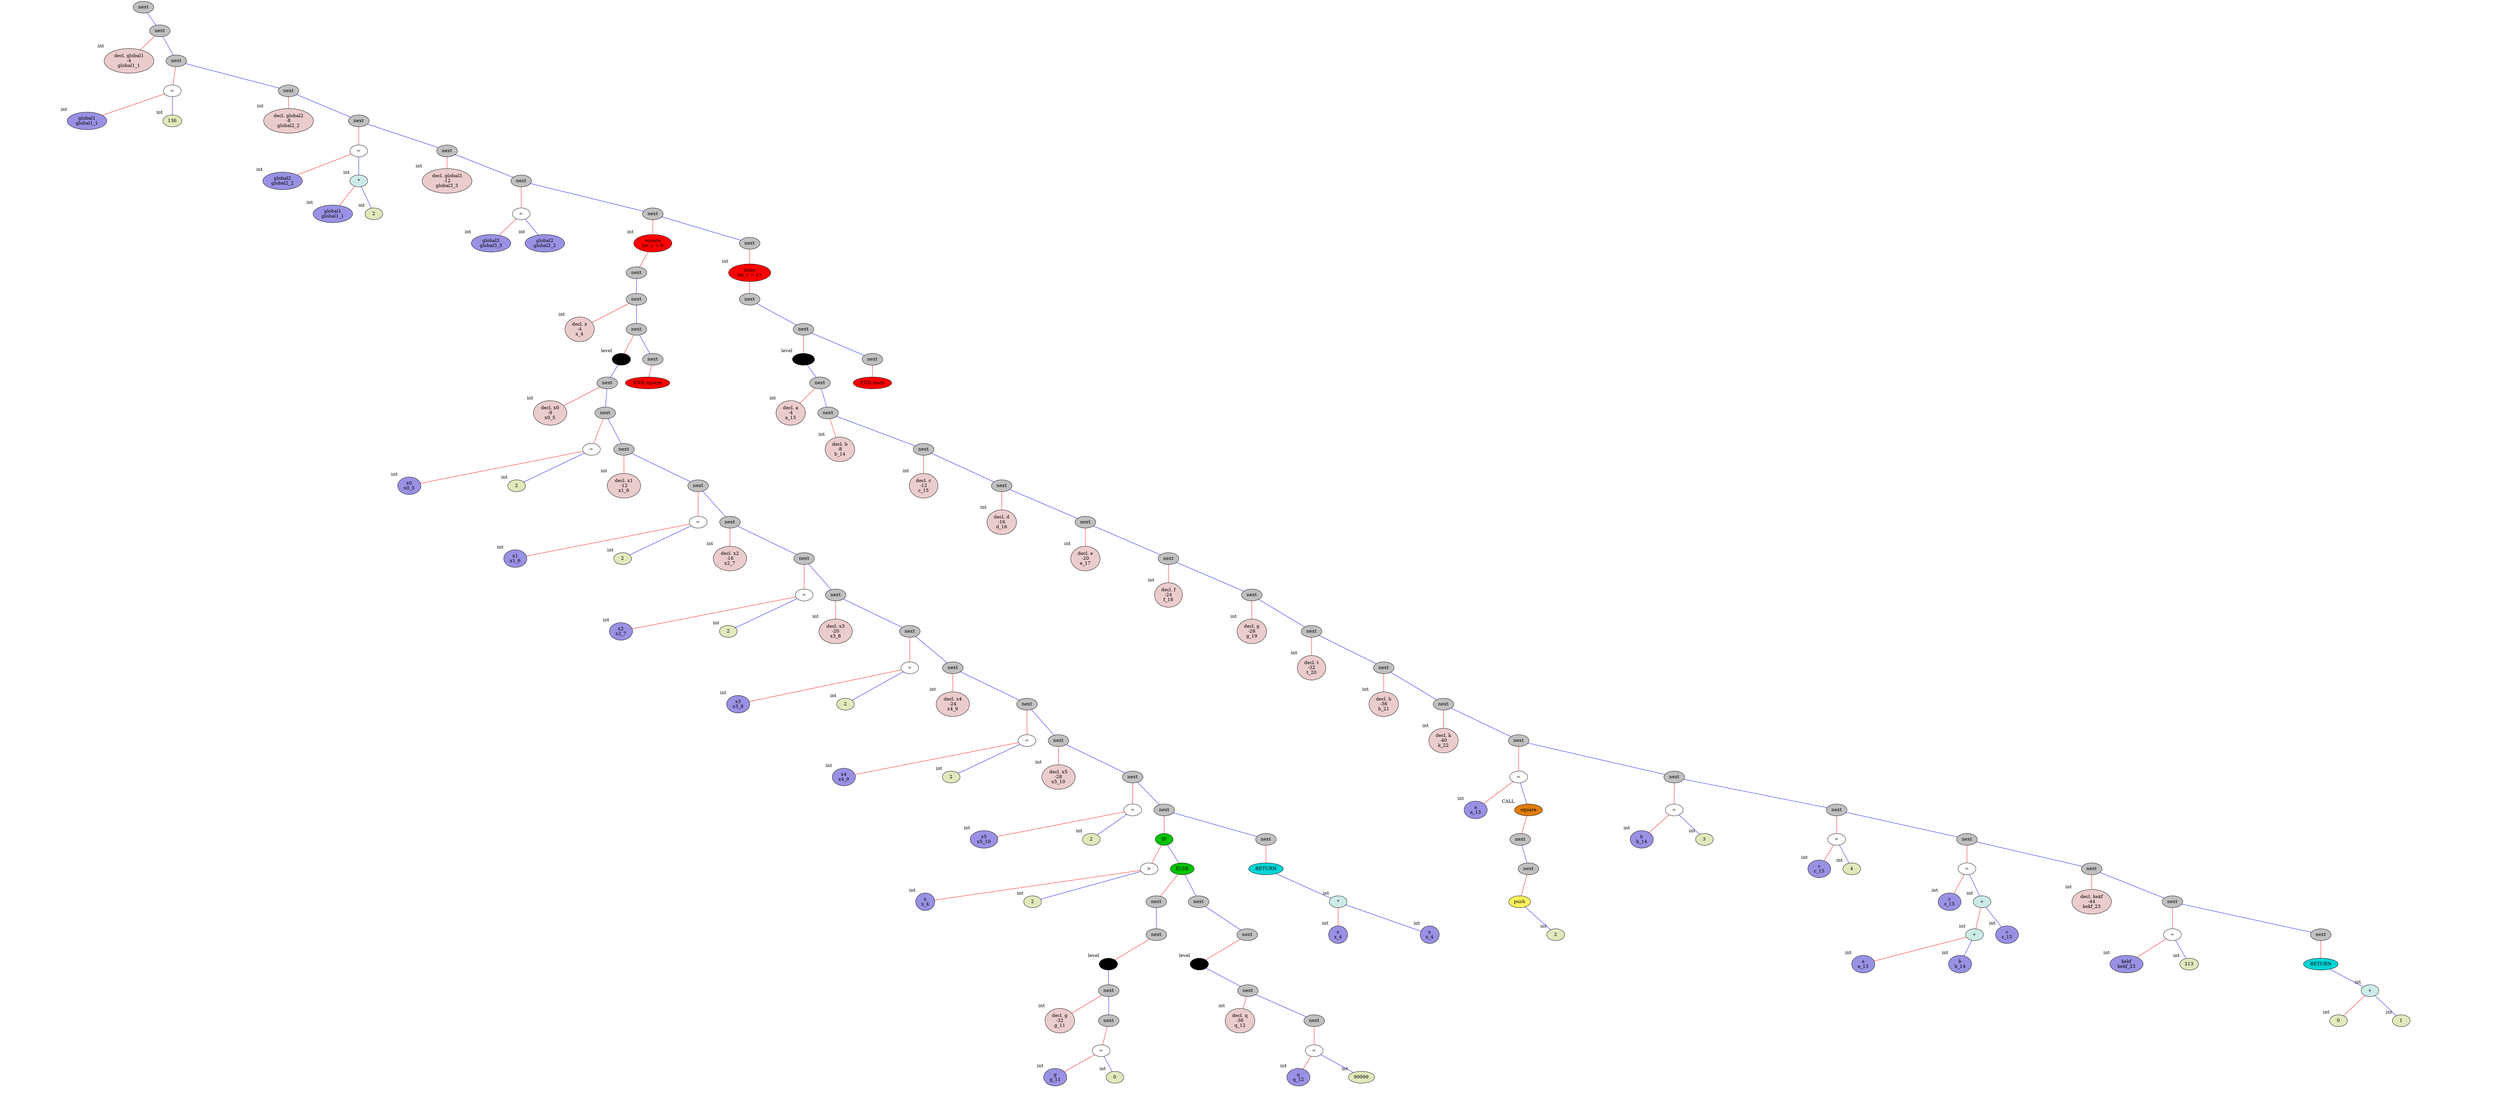 graph binary {
	dpi="90";
 splines="line"  
v0[style=filled, fillcolor=grey]
v0[label="next"]
v0center[style=invis, width=0, label=""];
v0 -- v0center[style=invis]
v0notVisibleL[style=invis]
v0 -- v0notVisibleL[style=invis]
v0 -- v2[color="blue"]
{
	rank=same v0notVisibleL -- v0center -- v2  [style=invis]
} 
v2[style=filled, fillcolor=grey]
v2[label="next"]
v2center[style=invis, width=0, label=""];
v2 -- v2center[style=invis]
v2 -- v1[color="red"]
v2 -- v5[color="blue"]
{
	rank=same v1 -- v2center -- v5  [style=invis]
} 
v1[style=filled, fillcolor="#ebcccc"]
v1[label="decl. global1
-4
global1_1"]
v1[xlabel="int"]
v1center[style=invis, width=0, label=""];
v1 -- v1center[style=invis]
v1notVisibleL[style=invis]
v1 -- v1notVisibleL[style=invis][style=invis]
v1notVisibleR[style=invis]
v1 -- v1notVisibleR[style=invis][style=invis]
{
	rank=same v1notVisibleL -- v1center -- v1notVisibleR  [style=invis]
} 
v5[style=filled, fillcolor=grey]
v5[label="next"]
v5center[style=invis, width=0, label=""];
v5 -- v5center[style=invis]
v5 -- v6[color="red"]
v5 -- v8[color="blue"]
{
	rank=same v6 -- v5center -- v8  [style=invis]
} 
v6[style=filled, fillcolor=white]
v6[label="="]
v6center[style=invis, width=0, label=""];
v6 -- v6center[style=invis]
v6 -- v3[color="red"]
v6 -- v4[color="blue"]
{
	rank=same v3 -- v6center -- v4  [style=invis]
} 
v3[style=filled, fillcolor="#9991e3"]
v3[label="global1
global1_1"]
v3[xlabel="int"]
v3center[style=invis, width=0, label=""];
v3 -- v3center[style=invis]
v3notVisibleL[style=invis]
v3 -- v3notVisibleL[style=invis][style=invis]
v3notVisibleR[style=invis]
v3 -- v3notVisibleR[style=invis][style=invis]
{
	rank=same v3notVisibleL -- v3center -- v3notVisibleR  [style=invis]
} 
v4[style=filled, fillcolor="#e1e8bc"]
v4[label="136"]
v4[xlabel="int"]
v4center[style=invis, width=0, label=""];
v4 -- v4center[style=invis]
v4notVisibleL[style=invis]
v4 -- v4notVisibleL[style=invis][style=invis]
v4notVisibleR[style=invis]
v4 -- v4notVisibleR[style=invis][style=invis]
{
	rank=same v4notVisibleL -- v4center -- v4notVisibleR  [style=invis]
} 
v8[style=filled, fillcolor=grey]
v8[label="next"]
v8center[style=invis, width=0, label=""];
v8 -- v8center[style=invis]
v8 -- v7[color="red"]
v8 -- v13[color="blue"]
{
	rank=same v7 -- v8center -- v13  [style=invis]
} 
v7[style=filled, fillcolor="#ebcccc"]
v7[label="decl. global2
-8
global2_2"]
v7[xlabel="int"]
v7center[style=invis, width=0, label=""];
v7 -- v7center[style=invis]
v7notVisibleL[style=invis]
v7 -- v7notVisibleL[style=invis][style=invis]
v7notVisibleR[style=invis]
v7 -- v7notVisibleR[style=invis][style=invis]
{
	rank=same v7notVisibleL -- v7center -- v7notVisibleR  [style=invis]
} 
v13[style=filled, fillcolor=grey]
v13[label="next"]
v13center[style=invis, width=0, label=""];
v13 -- v13center[style=invis]
v13 -- v14[color="red"]
v13 -- v16[color="blue"]
{
	rank=same v14 -- v13center -- v16  [style=invis]
} 
v14[style=filled, fillcolor=white]
v14[label="="]
v14center[style=invis, width=0, label=""];
v14 -- v14center[style=invis]
v14 -- v9[color="red"]
v14 -- v12[color="blue"]
{
	rank=same v9 -- v14center -- v12  [style=invis]
} 
v9[style=filled, fillcolor="#9991e3"]
v9[label="global2
global2_2"]
v9[xlabel="int"]
v9center[style=invis, width=0, label=""];
v9 -- v9center[style=invis]
v9notVisibleL[style=invis]
v9 -- v9notVisibleL[style=invis][style=invis]
v9notVisibleR[style=invis]
v9 -- v9notVisibleR[style=invis][style=invis]
{
	rank=same v9notVisibleL -- v9center -- v9notVisibleR  [style=invis]
} 
v12[style=filled, fillcolor="#ccebe8"]
v12[label="*"]
v12[xlabel="int"]
v12center[style=invis, width=0, label=""];
v12 -- v12center[style=invis]
v12 -- v10[color="red"]
v12 -- v11[color="blue"]
{
	rank=same v10 -- v12center -- v11  [style=invis]
} 
v10[style=filled, fillcolor="#9991e3"]
v10[label="global1
global1_1"]
v10[xlabel="int"]
v10center[style=invis, width=0, label=""];
v10 -- v10center[style=invis]
v10notVisibleL[style=invis]
v10 -- v10notVisibleL[style=invis][style=invis]
v10notVisibleR[style=invis]
v10 -- v10notVisibleR[style=invis][style=invis]
{
	rank=same v10notVisibleL -- v10center -- v10notVisibleR  [style=invis]
} 
v11[style=filled, fillcolor="#e1e8bc"]
v11[label="2"]
v11[xlabel="int"]
v11center[style=invis, width=0, label=""];
v11 -- v11center[style=invis]
v11notVisibleL[style=invis]
v11 -- v11notVisibleL[style=invis][style=invis]
v11notVisibleR[style=invis]
v11 -- v11notVisibleR[style=invis][style=invis]
{
	rank=same v11notVisibleL -- v11center -- v11notVisibleR  [style=invis]
} 
v16[style=filled, fillcolor=grey]
v16[label="next"]
v16center[style=invis, width=0, label=""];
v16 -- v16center[style=invis]
v16 -- v15[color="red"]
v16 -- v19[color="blue"]
{
	rank=same v15 -- v16center -- v19  [style=invis]
} 
v15[style=filled, fillcolor="#ebcccc"]
v15[label="decl. global3
-12
global3_3"]
v15[xlabel="int"]
v15center[style=invis, width=0, label=""];
v15 -- v15center[style=invis]
v15notVisibleL[style=invis]
v15 -- v15notVisibleL[style=invis][style=invis]
v15notVisibleR[style=invis]
v15 -- v15notVisibleR[style=invis][style=invis]
{
	rank=same v15notVisibleL -- v15center -- v15notVisibleR  [style=invis]
} 
v19[style=filled, fillcolor=grey]
v19[label="next"]
v19center[style=invis, width=0, label=""];
v19 -- v19center[style=invis]
v19 -- v20[color="red"]
v19 -- v21[color="blue"]
{
	rank=same v20 -- v19center -- v21  [style=invis]
} 
v20[style=filled, fillcolor=white]
v20[label="="]
v20center[style=invis, width=0, label=""];
v20 -- v20center[style=invis]
v20 -- v17[color="red"]
v20 -- v18[color="blue"]
{
	rank=same v17 -- v20center -- v18  [style=invis]
} 
v17[style=filled, fillcolor="#9991e3"]
v17[label="global3
global3_3"]
v17[xlabel="int"]
v17center[style=invis, width=0, label=""];
v17 -- v17center[style=invis]
v17notVisibleL[style=invis]
v17 -- v17notVisibleL[style=invis][style=invis]
v17notVisibleR[style=invis]
v17 -- v17notVisibleR[style=invis][style=invis]
{
	rank=same v17notVisibleL -- v17center -- v17notVisibleR  [style=invis]
} 
v18[style=filled, fillcolor="#9991e3"]
v18[label="global2
global2_2"]
v18[xlabel="int"]
v18center[style=invis, width=0, label=""];
v18 -- v18center[style=invis]
v18notVisibleL[style=invis]
v18 -- v18notVisibleL[style=invis][style=invis]
v18notVisibleR[style=invis]
v18 -- v18notVisibleR[style=invis][style=invis]
{
	rank=same v18notVisibleL -- v18center -- v18notVisibleR  [style=invis]
} 
v21[style=filled, fillcolor=grey]
v21[label="next"]
v21center[style=invis, width=0, label=""];
v21 -- v21center[style=invis]
v21 -- v22[color="red"]
v21 -- v96[color="blue"]
{
	rank=same v22 -- v21center -- v96  [style=invis]
} 
v22[style=filled, fillcolor=red]
v22[label="square
loc_v = 9"]
v22[xlabel="int"]
v22center[style=invis, width=0, label=""];
v22 -- v22center[style=invis]
v22 -- v23[color="red"]
v22notVisibleR[style=invis]
v22 -- v22notVisibleR[style=invis]
{
	rank=same v23 -- v22center -- v22notVisibleR  [style=invis]
} 
v23[style=filled, fillcolor=grey]
v23[label="next"]
v23center[style=invis, width=0, label=""];
v23 -- v23center[style=invis]
v23notVisibleL[style=invis]
v23 -- v23notVisibleL[style=invis]
v23 -- v25[color="blue"]
{
	rank=same v23notVisibleL -- v23center -- v25  [style=invis]
} 
v25[style=filled, fillcolor=grey]
v25[label="next"]
v25center[style=invis, width=0, label=""];
v25 -- v25center[style=invis]
v25 -- v24[color="red"]
v25 -- v27[color="blue"]
{
	rank=same v24 -- v25center -- v27  [style=invis]
} 
v24[style=filled, fillcolor="#ebcccc"]
v24[label="decl. x
-4
x_4"]
v24[xlabel="int"]
v24center[style=invis, width=0, label=""];
v24 -- v24center[style=invis]
v24notVisibleL[style=invis]
v24 -- v24notVisibleL[style=invis][style=invis]
v24notVisibleR[style=invis]
v24 -- v24notVisibleR[style=invis][style=invis]
{
	rank=same v24notVisibleL -- v24center -- v24notVisibleR  [style=invis]
} 
v27[style=filled, fillcolor=grey]
v27[label="next"]
v27center[style=invis, width=0, label=""];
v27 -- v27center[style=invis]
v27 -- v28[color="red"]
v27 -- v94[color="blue"]
{
	rank=same v28 -- v27center -- v94  [style=invis]
} 
v28[style=filled, fillcolor="#000000"]
v28[xlabel="level"]
v28center[style=invis, width=0, label=""];
v28 -- v28center[style=invis]
v28notVisibleL[style=invis]
v28 -- v28notVisibleL[style=invis]
v28 -- v30[color="blue"]
{
	rank=same v28notVisibleL -- v28center -- v30  [style=invis]
} 
v30[style=filled, fillcolor=grey]
v30[label="next"]
v30center[style=invis, width=0, label=""];
v30 -- v30center[style=invis]
v30 -- v29[color="red"]
v30 -- v33[color="blue"]
{
	rank=same v29 -- v30center -- v33  [style=invis]
} 
v29[style=filled, fillcolor="#ebcccc"]
v29[label="decl. x0
-8
x0_5"]
v29[xlabel="int"]
v29center[style=invis, width=0, label=""];
v29 -- v29center[style=invis]
v29notVisibleL[style=invis]
v29 -- v29notVisibleL[style=invis][style=invis]
v29notVisibleR[style=invis]
v29 -- v29notVisibleR[style=invis][style=invis]
{
	rank=same v29notVisibleL -- v29center -- v29notVisibleR  [style=invis]
} 
v33[style=filled, fillcolor=grey]
v33[label="next"]
v33center[style=invis, width=0, label=""];
v33 -- v33center[style=invis]
v33 -- v34[color="red"]
v33 -- v36[color="blue"]
{
	rank=same v34 -- v33center -- v36  [style=invis]
} 
v34[style=filled, fillcolor=white]
v34[label="="]
v34center[style=invis, width=0, label=""];
v34 -- v34center[style=invis]
v34 -- v31[color="red"]
v34 -- v32[color="blue"]
{
	rank=same v31 -- v34center -- v32  [style=invis]
} 
v31[style=filled, fillcolor="#9991e3"]
v31[label="x0
x0_5"]
v31[xlabel="int"]
v31center[style=invis, width=0, label=""];
v31 -- v31center[style=invis]
v31notVisibleL[style=invis]
v31 -- v31notVisibleL[style=invis][style=invis]
v31notVisibleR[style=invis]
v31 -- v31notVisibleR[style=invis][style=invis]
{
	rank=same v31notVisibleL -- v31center -- v31notVisibleR  [style=invis]
} 
v32[style=filled, fillcolor="#e1e8bc"]
v32[label="2"]
v32[xlabel="int"]
v32center[style=invis, width=0, label=""];
v32 -- v32center[style=invis]
v32notVisibleL[style=invis]
v32 -- v32notVisibleL[style=invis][style=invis]
v32notVisibleR[style=invis]
v32 -- v32notVisibleR[style=invis][style=invis]
{
	rank=same v32notVisibleL -- v32center -- v32notVisibleR  [style=invis]
} 
v36[style=filled, fillcolor=grey]
v36[label="next"]
v36center[style=invis, width=0, label=""];
v36 -- v36center[style=invis]
v36 -- v35[color="red"]
v36 -- v39[color="blue"]
{
	rank=same v35 -- v36center -- v39  [style=invis]
} 
v35[style=filled, fillcolor="#ebcccc"]
v35[label="decl. x1
-12
x1_6"]
v35[xlabel="int"]
v35center[style=invis, width=0, label=""];
v35 -- v35center[style=invis]
v35notVisibleL[style=invis]
v35 -- v35notVisibleL[style=invis][style=invis]
v35notVisibleR[style=invis]
v35 -- v35notVisibleR[style=invis][style=invis]
{
	rank=same v35notVisibleL -- v35center -- v35notVisibleR  [style=invis]
} 
v39[style=filled, fillcolor=grey]
v39[label="next"]
v39center[style=invis, width=0, label=""];
v39 -- v39center[style=invis]
v39 -- v40[color="red"]
v39 -- v42[color="blue"]
{
	rank=same v40 -- v39center -- v42  [style=invis]
} 
v40[style=filled, fillcolor=white]
v40[label="="]
v40center[style=invis, width=0, label=""];
v40 -- v40center[style=invis]
v40 -- v37[color="red"]
v40 -- v38[color="blue"]
{
	rank=same v37 -- v40center -- v38  [style=invis]
} 
v37[style=filled, fillcolor="#9991e3"]
v37[label="x1
x1_6"]
v37[xlabel="int"]
v37center[style=invis, width=0, label=""];
v37 -- v37center[style=invis]
v37notVisibleL[style=invis]
v37 -- v37notVisibleL[style=invis][style=invis]
v37notVisibleR[style=invis]
v37 -- v37notVisibleR[style=invis][style=invis]
{
	rank=same v37notVisibleL -- v37center -- v37notVisibleR  [style=invis]
} 
v38[style=filled, fillcolor="#e1e8bc"]
v38[label="2"]
v38[xlabel="int"]
v38center[style=invis, width=0, label=""];
v38 -- v38center[style=invis]
v38notVisibleL[style=invis]
v38 -- v38notVisibleL[style=invis][style=invis]
v38notVisibleR[style=invis]
v38 -- v38notVisibleR[style=invis][style=invis]
{
	rank=same v38notVisibleL -- v38center -- v38notVisibleR  [style=invis]
} 
v42[style=filled, fillcolor=grey]
v42[label="next"]
v42center[style=invis, width=0, label=""];
v42 -- v42center[style=invis]
v42 -- v41[color="red"]
v42 -- v45[color="blue"]
{
	rank=same v41 -- v42center -- v45  [style=invis]
} 
v41[style=filled, fillcolor="#ebcccc"]
v41[label="decl. x2
-16
x2_7"]
v41[xlabel="int"]
v41center[style=invis, width=0, label=""];
v41 -- v41center[style=invis]
v41notVisibleL[style=invis]
v41 -- v41notVisibleL[style=invis][style=invis]
v41notVisibleR[style=invis]
v41 -- v41notVisibleR[style=invis][style=invis]
{
	rank=same v41notVisibleL -- v41center -- v41notVisibleR  [style=invis]
} 
v45[style=filled, fillcolor=grey]
v45[label="next"]
v45center[style=invis, width=0, label=""];
v45 -- v45center[style=invis]
v45 -- v46[color="red"]
v45 -- v48[color="blue"]
{
	rank=same v46 -- v45center -- v48  [style=invis]
} 
v46[style=filled, fillcolor=white]
v46[label="="]
v46center[style=invis, width=0, label=""];
v46 -- v46center[style=invis]
v46 -- v43[color="red"]
v46 -- v44[color="blue"]
{
	rank=same v43 -- v46center -- v44  [style=invis]
} 
v43[style=filled, fillcolor="#9991e3"]
v43[label="x2
x2_7"]
v43[xlabel="int"]
v43center[style=invis, width=0, label=""];
v43 -- v43center[style=invis]
v43notVisibleL[style=invis]
v43 -- v43notVisibleL[style=invis][style=invis]
v43notVisibleR[style=invis]
v43 -- v43notVisibleR[style=invis][style=invis]
{
	rank=same v43notVisibleL -- v43center -- v43notVisibleR  [style=invis]
} 
v44[style=filled, fillcolor="#e1e8bc"]
v44[label="2"]
v44[xlabel="int"]
v44center[style=invis, width=0, label=""];
v44 -- v44center[style=invis]
v44notVisibleL[style=invis]
v44 -- v44notVisibleL[style=invis][style=invis]
v44notVisibleR[style=invis]
v44 -- v44notVisibleR[style=invis][style=invis]
{
	rank=same v44notVisibleL -- v44center -- v44notVisibleR  [style=invis]
} 
v48[style=filled, fillcolor=grey]
v48[label="next"]
v48center[style=invis, width=0, label=""];
v48 -- v48center[style=invis]
v48 -- v47[color="red"]
v48 -- v51[color="blue"]
{
	rank=same v47 -- v48center -- v51  [style=invis]
} 
v47[style=filled, fillcolor="#ebcccc"]
v47[label="decl. x3
-20
x3_8"]
v47[xlabel="int"]
v47center[style=invis, width=0, label=""];
v47 -- v47center[style=invis]
v47notVisibleL[style=invis]
v47 -- v47notVisibleL[style=invis][style=invis]
v47notVisibleR[style=invis]
v47 -- v47notVisibleR[style=invis][style=invis]
{
	rank=same v47notVisibleL -- v47center -- v47notVisibleR  [style=invis]
} 
v51[style=filled, fillcolor=grey]
v51[label="next"]
v51center[style=invis, width=0, label=""];
v51 -- v51center[style=invis]
v51 -- v52[color="red"]
v51 -- v54[color="blue"]
{
	rank=same v52 -- v51center -- v54  [style=invis]
} 
v52[style=filled, fillcolor=white]
v52[label="="]
v52center[style=invis, width=0, label=""];
v52 -- v52center[style=invis]
v52 -- v49[color="red"]
v52 -- v50[color="blue"]
{
	rank=same v49 -- v52center -- v50  [style=invis]
} 
v49[style=filled, fillcolor="#9991e3"]
v49[label="x3
x3_8"]
v49[xlabel="int"]
v49center[style=invis, width=0, label=""];
v49 -- v49center[style=invis]
v49notVisibleL[style=invis]
v49 -- v49notVisibleL[style=invis][style=invis]
v49notVisibleR[style=invis]
v49 -- v49notVisibleR[style=invis][style=invis]
{
	rank=same v49notVisibleL -- v49center -- v49notVisibleR  [style=invis]
} 
v50[style=filled, fillcolor="#e1e8bc"]
v50[label="2"]
v50[xlabel="int"]
v50center[style=invis, width=0, label=""];
v50 -- v50center[style=invis]
v50notVisibleL[style=invis]
v50 -- v50notVisibleL[style=invis][style=invis]
v50notVisibleR[style=invis]
v50 -- v50notVisibleR[style=invis][style=invis]
{
	rank=same v50notVisibleL -- v50center -- v50notVisibleR  [style=invis]
} 
v54[style=filled, fillcolor=grey]
v54[label="next"]
v54center[style=invis, width=0, label=""];
v54 -- v54center[style=invis]
v54 -- v53[color="red"]
v54 -- v57[color="blue"]
{
	rank=same v53 -- v54center -- v57  [style=invis]
} 
v53[style=filled, fillcolor="#ebcccc"]
v53[label="decl. x4
-24
x4_9"]
v53[xlabel="int"]
v53center[style=invis, width=0, label=""];
v53 -- v53center[style=invis]
v53notVisibleL[style=invis]
v53 -- v53notVisibleL[style=invis][style=invis]
v53notVisibleR[style=invis]
v53 -- v53notVisibleR[style=invis][style=invis]
{
	rank=same v53notVisibleL -- v53center -- v53notVisibleR  [style=invis]
} 
v57[style=filled, fillcolor=grey]
v57[label="next"]
v57center[style=invis, width=0, label=""];
v57 -- v57center[style=invis]
v57 -- v58[color="red"]
v57 -- v60[color="blue"]
{
	rank=same v58 -- v57center -- v60  [style=invis]
} 
v58[style=filled, fillcolor=white]
v58[label="="]
v58center[style=invis, width=0, label=""];
v58 -- v58center[style=invis]
v58 -- v55[color="red"]
v58 -- v56[color="blue"]
{
	rank=same v55 -- v58center -- v56  [style=invis]
} 
v55[style=filled, fillcolor="#9991e3"]
v55[label="x4
x4_9"]
v55[xlabel="int"]
v55center[style=invis, width=0, label=""];
v55 -- v55center[style=invis]
v55notVisibleL[style=invis]
v55 -- v55notVisibleL[style=invis][style=invis]
v55notVisibleR[style=invis]
v55 -- v55notVisibleR[style=invis][style=invis]
{
	rank=same v55notVisibleL -- v55center -- v55notVisibleR  [style=invis]
} 
v56[style=filled, fillcolor="#e1e8bc"]
v56[label="2"]
v56[xlabel="int"]
v56center[style=invis, width=0, label=""];
v56 -- v56center[style=invis]
v56notVisibleL[style=invis]
v56 -- v56notVisibleL[style=invis][style=invis]
v56notVisibleR[style=invis]
v56 -- v56notVisibleR[style=invis][style=invis]
{
	rank=same v56notVisibleL -- v56center -- v56notVisibleR  [style=invis]
} 
v60[style=filled, fillcolor=grey]
v60[label="next"]
v60center[style=invis, width=0, label=""];
v60 -- v60center[style=invis]
v60 -- v59[color="red"]
v60 -- v63[color="blue"]
{
	rank=same v59 -- v60center -- v63  [style=invis]
} 
v59[style=filled, fillcolor="#ebcccc"]
v59[label="decl. x5
-28
x5_10"]
v59[xlabel="int"]
v59center[style=invis, width=0, label=""];
v59 -- v59center[style=invis]
v59notVisibleL[style=invis]
v59 -- v59notVisibleL[style=invis][style=invis]
v59notVisibleR[style=invis]
v59 -- v59notVisibleR[style=invis][style=invis]
{
	rank=same v59notVisibleL -- v59center -- v59notVisibleR  [style=invis]
} 
v63[style=filled, fillcolor=grey]
v63[label="next"]
v63center[style=invis, width=0, label=""];
v63 -- v63center[style=invis]
v63 -- v64[color="red"]
v63 -- v68[color="blue"]
{
	rank=same v64 -- v63center -- v68  [style=invis]
} 
v64[style=filled, fillcolor=white]
v64[label="="]
v64center[style=invis, width=0, label=""];
v64 -- v64center[style=invis]
v64 -- v61[color="red"]
v64 -- v62[color="blue"]
{
	rank=same v61 -- v64center -- v62  [style=invis]
} 
v61[style=filled, fillcolor="#9991e3"]
v61[label="x5
x5_10"]
v61[xlabel="int"]
v61center[style=invis, width=0, label=""];
v61 -- v61center[style=invis]
v61notVisibleL[style=invis]
v61 -- v61notVisibleL[style=invis][style=invis]
v61notVisibleR[style=invis]
v61 -- v61notVisibleR[style=invis][style=invis]
{
	rank=same v61notVisibleL -- v61center -- v61notVisibleR  [style=invis]
} 
v62[style=filled, fillcolor="#e1e8bc"]
v62[label="2"]
v62[xlabel="int"]
v62center[style=invis, width=0, label=""];
v62 -- v62center[style=invis]
v62notVisibleL[style=invis]
v62 -- v62notVisibleL[style=invis][style=invis]
v62notVisibleR[style=invis]
v62 -- v62notVisibleR[style=invis][style=invis]
{
	rank=same v62notVisibleL -- v62center -- v62notVisibleR  [style=invis]
} 
v68[style=filled, fillcolor=grey]
v68[label="next"]
v68center[style=invis, width=0, label=""];
v68 -- v68center[style=invis]
v68 -- v69[color="red"]
v68 -- v92[color="blue"]
{
	rank=same v69 -- v68center -- v92  [style=invis]
} 
v69[style=filled, fillcolor="#00c200"]
v69[label="IF"]
v69center[style=invis, width=0, label=""];
v69 -- v69center[style=invis]
v69 -- v67[color="red"]
v69 -- v70[color="blue"]
{
	rank=same v67 -- v69center -- v70  [style=invis]
} 
v67[style=filled, fillcolor=white]
v67[label=">"]
v67center[style=invis, width=0, label=""];
v67 -- v67center[style=invis]
v67 -- v65[color="red"]
v67 -- v66[color="blue"]
{
	rank=same v65 -- v67center -- v66  [style=invis]
} 
v65[style=filled, fillcolor="#9991e3"]
v65[label="x
x_4"]
v65[xlabel="int"]
v65center[style=invis, width=0, label=""];
v65 -- v65center[style=invis]
v65notVisibleL[style=invis]
v65 -- v65notVisibleL[style=invis][style=invis]
v65notVisibleR[style=invis]
v65 -- v65notVisibleR[style=invis][style=invis]
{
	rank=same v65notVisibleL -- v65center -- v65notVisibleR  [style=invis]
} 
v66[style=filled, fillcolor="#e1e8bc"]
v66[label="2"]
v66[xlabel="int"]
v66center[style=invis, width=0, label=""];
v66 -- v66center[style=invis]
v66notVisibleL[style=invis]
v66 -- v66notVisibleL[style=invis][style=invis]
v66notVisibleR[style=invis]
v66 -- v66notVisibleR[style=invis][style=invis]
{
	rank=same v66notVisibleL -- v66center -- v66notVisibleR  [style=invis]
} 
v70[style=filled, fillcolor="#00c200"]
v70[label="ELSE"]
v70center[style=invis, width=0, label=""];
v70 -- v70center[style=invis]
v70 -- v71[color="red"]
v70 -- v80[color="blue"]
{
	rank=same v71 -- v70center -- v80  [style=invis]
} 
v71[style=filled, fillcolor=grey]
v71[label="next"]
v71center[style=invis, width=0, label=""];
v71 -- v71center[style=invis]
v71notVisibleL[style=invis]
v71 -- v71notVisibleL[style=invis]
v71 -- v72[color="blue"]
{
	rank=same v71notVisibleL -- v71center -- v72  [style=invis]
} 
v72[style=filled, fillcolor=grey]
v72[label="next"]
v72center[style=invis, width=0, label=""];
v72 -- v72center[style=invis]
v72 -- v73[color="red"]
v72notVisibleR[style=invis]
v72 -- v72notVisibleR[style=invis]
{
	rank=same v73 -- v72center -- v72notVisibleR  [style=invis]
} 
v73[style=filled, fillcolor="#000000"]
v73[xlabel="level"]
v73center[style=invis, width=0, label=""];
v73 -- v73center[style=invis]
v73notVisibleL[style=invis]
v73 -- v73notVisibleL[style=invis]
v73 -- v75[color="blue"]
{
	rank=same v73notVisibleL -- v73center -- v75  [style=invis]
} 
v75[style=filled, fillcolor=grey]
v75[label="next"]
v75center[style=invis, width=0, label=""];
v75 -- v75center[style=invis]
v75 -- v74[color="red"]
v75 -- v78[color="blue"]
{
	rank=same v74 -- v75center -- v78  [style=invis]
} 
v74[style=filled, fillcolor="#ebcccc"]
v74[label="decl. g
-32
g_11"]
v74[xlabel="int"]
v74center[style=invis, width=0, label=""];
v74 -- v74center[style=invis]
v74notVisibleL[style=invis]
v74 -- v74notVisibleL[style=invis][style=invis]
v74notVisibleR[style=invis]
v74 -- v74notVisibleR[style=invis][style=invis]
{
	rank=same v74notVisibleL -- v74center -- v74notVisibleR  [style=invis]
} 
v78[style=filled, fillcolor=grey]
v78[label="next"]
v78center[style=invis, width=0, label=""];
v78 -- v78center[style=invis]
v78 -- v79[color="red"]
v78notVisibleR[style=invis]
v78 -- v78notVisibleR[style=invis]
{
	rank=same v79 -- v78center -- v78notVisibleR  [style=invis]
} 
v79[style=filled, fillcolor=white]
v79[label="="]
v79center[style=invis, width=0, label=""];
v79 -- v79center[style=invis]
v79 -- v76[color="red"]
v79 -- v77[color="blue"]
{
	rank=same v76 -- v79center -- v77  [style=invis]
} 
v76[style=filled, fillcolor="#9991e3"]
v76[label="g
g_11"]
v76[xlabel="int"]
v76center[style=invis, width=0, label=""];
v76 -- v76center[style=invis]
v76notVisibleL[style=invis]
v76 -- v76notVisibleL[style=invis][style=invis]
v76notVisibleR[style=invis]
v76 -- v76notVisibleR[style=invis][style=invis]
{
	rank=same v76notVisibleL -- v76center -- v76notVisibleR  [style=invis]
} 
v77[style=filled, fillcolor="#e1e8bc"]
v77[label="0"]
v77[xlabel="int"]
v77center[style=invis, width=0, label=""];
v77 -- v77center[style=invis]
v77notVisibleL[style=invis]
v77 -- v77notVisibleL[style=invis][style=invis]
v77notVisibleR[style=invis]
v77 -- v77notVisibleR[style=invis][style=invis]
{
	rank=same v77notVisibleL -- v77center -- v77notVisibleR  [style=invis]
} 
v80[style=filled, fillcolor=grey]
v80[label="next"]
v80center[style=invis, width=0, label=""];
v80 -- v80center[style=invis]
v80notVisibleL[style=invis]
v80 -- v80notVisibleL[style=invis]
v80 -- v81[color="blue"]
{
	rank=same v80notVisibleL -- v80center -- v81  [style=invis]
} 
v81[style=filled, fillcolor=grey]
v81[label="next"]
v81center[style=invis, width=0, label=""];
v81 -- v81center[style=invis]
v81 -- v82[color="red"]
v81notVisibleR[style=invis]
v81 -- v81notVisibleR[style=invis]
{
	rank=same v82 -- v81center -- v81notVisibleR  [style=invis]
} 
v82[style=filled, fillcolor="#000000"]
v82[xlabel="level"]
v82center[style=invis, width=0, label=""];
v82 -- v82center[style=invis]
v82notVisibleL[style=invis]
v82 -- v82notVisibleL[style=invis]
v82 -- v84[color="blue"]
{
	rank=same v82notVisibleL -- v82center -- v84  [style=invis]
} 
v84[style=filled, fillcolor=grey]
v84[label="next"]
v84center[style=invis, width=0, label=""];
v84 -- v84center[style=invis]
v84 -- v83[color="red"]
v84 -- v87[color="blue"]
{
	rank=same v83 -- v84center -- v87  [style=invis]
} 
v83[style=filled, fillcolor="#ebcccc"]
v83[label="decl. q
-36
q_12"]
v83[xlabel="int"]
v83center[style=invis, width=0, label=""];
v83 -- v83center[style=invis]
v83notVisibleL[style=invis]
v83 -- v83notVisibleL[style=invis][style=invis]
v83notVisibleR[style=invis]
v83 -- v83notVisibleR[style=invis][style=invis]
{
	rank=same v83notVisibleL -- v83center -- v83notVisibleR  [style=invis]
} 
v87[style=filled, fillcolor=grey]
v87[label="next"]
v87center[style=invis, width=0, label=""];
v87 -- v87center[style=invis]
v87 -- v88[color="red"]
v87notVisibleR[style=invis]
v87 -- v87notVisibleR[style=invis]
{
	rank=same v88 -- v87center -- v87notVisibleR  [style=invis]
} 
v88[style=filled, fillcolor=white]
v88[label="="]
v88center[style=invis, width=0, label=""];
v88 -- v88center[style=invis]
v88 -- v85[color="red"]
v88 -- v86[color="blue"]
{
	rank=same v85 -- v88center -- v86  [style=invis]
} 
v85[style=filled, fillcolor="#9991e3"]
v85[label="q
q_12"]
v85[xlabel="int"]
v85center[style=invis, width=0, label=""];
v85 -- v85center[style=invis]
v85notVisibleL[style=invis]
v85 -- v85notVisibleL[style=invis][style=invis]
v85notVisibleR[style=invis]
v85 -- v85notVisibleR[style=invis][style=invis]
{
	rank=same v85notVisibleL -- v85center -- v85notVisibleR  [style=invis]
} 
v86[style=filled, fillcolor="#e1e8bc"]
v86[label="99999"]
v86[xlabel="int"]
v86center[style=invis, width=0, label=""];
v86 -- v86center[style=invis]
v86notVisibleL[style=invis]
v86 -- v86notVisibleL[style=invis][style=invis]
v86notVisibleR[style=invis]
v86 -- v86notVisibleR[style=invis][style=invis]
{
	rank=same v86notVisibleL -- v86center -- v86notVisibleR  [style=invis]
} 
v92[style=filled, fillcolor=grey]
v92[label="next"]
v92center[style=invis, width=0, label=""];
v92 -- v92center[style=invis]
v92 -- v93[color="red"]
v92notVisibleR[style=invis]
v92 -- v92notVisibleR[style=invis]
{
	rank=same v93 -- v92center -- v92notVisibleR  [style=invis]
} 
v93[style=filled, fillcolor="#00d4d4"]
v93[label="RETURN"]
v93center[style=invis, width=0, label=""];
v93 -- v93center[style=invis]
v93notVisibleL[style=invis]
v93 -- v93notVisibleL[style=invis]
v93 -- v91[color="blue"]
{
	rank=same v93notVisibleL -- v93center -- v91  [style=invis]
} 
v91[style=filled, fillcolor="#ccebe8"]
v91[label="*"]
v91[xlabel="int"]
v91center[style=invis, width=0, label=""];
v91 -- v91center[style=invis]
v91 -- v89[color="red"]
v91 -- v90[color="blue"]
{
	rank=same v89 -- v91center -- v90  [style=invis]
} 
v89[style=filled, fillcolor="#9991e3"]
v89[label="x
x_4"]
v89[xlabel="int"]
v89center[style=invis, width=0, label=""];
v89 -- v89center[style=invis]
v89notVisibleL[style=invis]
v89 -- v89notVisibleL[style=invis][style=invis]
v89notVisibleR[style=invis]
v89 -- v89notVisibleR[style=invis][style=invis]
{
	rank=same v89notVisibleL -- v89center -- v89notVisibleR  [style=invis]
} 
v90[style=filled, fillcolor="#9991e3"]
v90[label="x
x_4"]
v90[xlabel="int"]
v90center[style=invis, width=0, label=""];
v90 -- v90center[style=invis]
v90notVisibleL[style=invis]
v90 -- v90notVisibleL[style=invis][style=invis]
v90notVisibleR[style=invis]
v90 -- v90notVisibleR[style=invis][style=invis]
{
	rank=same v90notVisibleL -- v90center -- v90notVisibleR  [style=invis]
} 
v94[style=filled, fillcolor=grey]
v94[label="next"]
v94center[style=invis, width=0, label=""];
v94 -- v94center[style=invis]
v94 -- v95[color="red"]
v94notVisibleR[style=invis]
v94 -- v94notVisibleR[style=invis]
{
	rank=same v95 -- v94center -- v94notVisibleR  [style=invis]
} 
v95[style=filled, fillcolor=red]
v95[label="END square"]
v95center[style=invis, width=0, label=""];
v95 -- v95center[style=invis]
v95notVisibleL[style=invis]
v95 -- v95notVisibleL[style=invis][style=invis]
v95notVisibleR[style=invis]
v95 -- v95notVisibleR[style=invis][style=invis]
{
	rank=same v95notVisibleL -- v95center -- v95notVisibleR  [style=invis]
} 
v96[style=filled, fillcolor=grey]
v96[label="next"]
v96center[style=invis, width=0, label=""];
v96 -- v96center[style=invis]
v96 -- v97[color="red"]
v96notVisibleR[style=invis]
v96 -- v96notVisibleR[style=invis]
{
	rank=same v97 -- v96center -- v96notVisibleR  [style=invis]
} 
v97[style=filled, fillcolor=red]
v97[label="main
loc_v = 11"]
v97[xlabel="int"]
v97center[style=invis, width=0, label=""];
v97 -- v97center[style=invis]
v97 -- v98[color="red"]
v97notVisibleR[style=invis]
v97 -- v97notVisibleR[style=invis]
{
	rank=same v98 -- v97center -- v97notVisibleR  [style=invis]
} 
v98[style=filled, fillcolor=grey]
v98[label="next"]
v98center[style=invis, width=0, label=""];
v98 -- v98center[style=invis]
v98notVisibleL[style=invis]
v98 -- v98notVisibleL[style=invis]
v98 -- v99[color="blue"]
{
	rank=same v98notVisibleL -- v98center -- v99  [style=invis]
} 
v99[style=filled, fillcolor=grey]
v99[label="next"]
v99center[style=invis, width=0, label=""];
v99 -- v99center[style=invis]
v99 -- v100[color="red"]
v99 -- v166[color="blue"]
{
	rank=same v100 -- v99center -- v166  [style=invis]
} 
v100[style=filled, fillcolor="#000000"]
v100[xlabel="level"]
v100center[style=invis, width=0, label=""];
v100 -- v100center[style=invis]
v100notVisibleL[style=invis]
v100 -- v100notVisibleL[style=invis]
v100 -- v102[color="blue"]
{
	rank=same v100notVisibleL -- v100center -- v102  [style=invis]
} 
v102[style=filled, fillcolor=grey]
v102[label="next"]
v102center[style=invis, width=0, label=""];
v102 -- v102center[style=invis]
v102 -- v101[color="red"]
v102 -- v105[color="blue"]
{
	rank=same v101 -- v102center -- v105  [style=invis]
} 
v101[style=filled, fillcolor="#ebcccc"]
v101[label="decl. a
-4
a_13"]
v101[xlabel="int"]
v101center[style=invis, width=0, label=""];
v101 -- v101center[style=invis]
v101notVisibleL[style=invis]
v101 -- v101notVisibleL[style=invis][style=invis]
v101notVisibleR[style=invis]
v101 -- v101notVisibleR[style=invis][style=invis]
{
	rank=same v101notVisibleL -- v101center -- v101notVisibleR  [style=invis]
} 
v105[style=filled, fillcolor=grey]
v105[label="next"]
v105center[style=invis, width=0, label=""];
v105 -- v105center[style=invis]
v105 -- v104[color="red"]
v105 -- v108[color="blue"]
{
	rank=same v104 -- v105center -- v108  [style=invis]
} 
v104[style=filled, fillcolor="#ebcccc"]
v104[label="decl. b
-8
b_14"]
v104[xlabel="int"]
v104center[style=invis, width=0, label=""];
v104 -- v104center[style=invis]
v104notVisibleL[style=invis]
v104 -- v104notVisibleL[style=invis][style=invis]
v104notVisibleR[style=invis]
v104 -- v104notVisibleR[style=invis][style=invis]
{
	rank=same v104notVisibleL -- v104center -- v104notVisibleR  [style=invis]
} 
v108[style=filled, fillcolor=grey]
v108[label="next"]
v108center[style=invis, width=0, label=""];
v108 -- v108center[style=invis]
v108 -- v107[color="red"]
v108 -- v111[color="blue"]
{
	rank=same v107 -- v108center -- v111  [style=invis]
} 
v107[style=filled, fillcolor="#ebcccc"]
v107[label="decl. c
-12
c_15"]
v107[xlabel="int"]
v107center[style=invis, width=0, label=""];
v107 -- v107center[style=invis]
v107notVisibleL[style=invis]
v107 -- v107notVisibleL[style=invis][style=invis]
v107notVisibleR[style=invis]
v107 -- v107notVisibleR[style=invis][style=invis]
{
	rank=same v107notVisibleL -- v107center -- v107notVisibleR  [style=invis]
} 
v111[style=filled, fillcolor=grey]
v111[label="next"]
v111center[style=invis, width=0, label=""];
v111 -- v111center[style=invis]
v111 -- v110[color="red"]
v111 -- v114[color="blue"]
{
	rank=same v110 -- v111center -- v114  [style=invis]
} 
v110[style=filled, fillcolor="#ebcccc"]
v110[label="decl. d
-16
d_16"]
v110[xlabel="int"]
v110center[style=invis, width=0, label=""];
v110 -- v110center[style=invis]
v110notVisibleL[style=invis]
v110 -- v110notVisibleL[style=invis][style=invis]
v110notVisibleR[style=invis]
v110 -- v110notVisibleR[style=invis][style=invis]
{
	rank=same v110notVisibleL -- v110center -- v110notVisibleR  [style=invis]
} 
v114[style=filled, fillcolor=grey]
v114[label="next"]
v114center[style=invis, width=0, label=""];
v114 -- v114center[style=invis]
v114 -- v113[color="red"]
v114 -- v117[color="blue"]
{
	rank=same v113 -- v114center -- v117  [style=invis]
} 
v113[style=filled, fillcolor="#ebcccc"]
v113[label="decl. e
-20
e_17"]
v113[xlabel="int"]
v113center[style=invis, width=0, label=""];
v113 -- v113center[style=invis]
v113notVisibleL[style=invis]
v113 -- v113notVisibleL[style=invis][style=invis]
v113notVisibleR[style=invis]
v113 -- v113notVisibleR[style=invis][style=invis]
{
	rank=same v113notVisibleL -- v113center -- v113notVisibleR  [style=invis]
} 
v117[style=filled, fillcolor=grey]
v117[label="next"]
v117center[style=invis, width=0, label=""];
v117 -- v117center[style=invis]
v117 -- v116[color="red"]
v117 -- v120[color="blue"]
{
	rank=same v116 -- v117center -- v120  [style=invis]
} 
v116[style=filled, fillcolor="#ebcccc"]
v116[label="decl. f
-24
f_18"]
v116[xlabel="int"]
v116center[style=invis, width=0, label=""];
v116 -- v116center[style=invis]
v116notVisibleL[style=invis]
v116 -- v116notVisibleL[style=invis][style=invis]
v116notVisibleR[style=invis]
v116 -- v116notVisibleR[style=invis][style=invis]
{
	rank=same v116notVisibleL -- v116center -- v116notVisibleR  [style=invis]
} 
v120[style=filled, fillcolor=grey]
v120[label="next"]
v120center[style=invis, width=0, label=""];
v120 -- v120center[style=invis]
v120 -- v119[color="red"]
v120 -- v123[color="blue"]
{
	rank=same v119 -- v120center -- v123  [style=invis]
} 
v119[style=filled, fillcolor="#ebcccc"]
v119[label="decl. g
-28
g_19"]
v119[xlabel="int"]
v119center[style=invis, width=0, label=""];
v119 -- v119center[style=invis]
v119notVisibleL[style=invis]
v119 -- v119notVisibleL[style=invis][style=invis]
v119notVisibleR[style=invis]
v119 -- v119notVisibleR[style=invis][style=invis]
{
	rank=same v119notVisibleL -- v119center -- v119notVisibleR  [style=invis]
} 
v123[style=filled, fillcolor=grey]
v123[label="next"]
v123center[style=invis, width=0, label=""];
v123 -- v123center[style=invis]
v123 -- v122[color="red"]
v123 -- v126[color="blue"]
{
	rank=same v122 -- v123center -- v126  [style=invis]
} 
v122[style=filled, fillcolor="#ebcccc"]
v122[label="decl. t
-32
t_20"]
v122[xlabel="int"]
v122center[style=invis, width=0, label=""];
v122 -- v122center[style=invis]
v122notVisibleL[style=invis]
v122 -- v122notVisibleL[style=invis][style=invis]
v122notVisibleR[style=invis]
v122 -- v122notVisibleR[style=invis][style=invis]
{
	rank=same v122notVisibleL -- v122center -- v122notVisibleR  [style=invis]
} 
v126[style=filled, fillcolor=grey]
v126[label="next"]
v126center[style=invis, width=0, label=""];
v126 -- v126center[style=invis]
v126 -- v125[color="red"]
v126 -- v129[color="blue"]
{
	rank=same v125 -- v126center -- v129  [style=invis]
} 
v125[style=filled, fillcolor="#ebcccc"]
v125[label="decl. h
-36
h_21"]
v125[xlabel="int"]
v125center[style=invis, width=0, label=""];
v125 -- v125center[style=invis]
v125notVisibleL[style=invis]
v125 -- v125notVisibleL[style=invis][style=invis]
v125notVisibleR[style=invis]
v125 -- v125notVisibleR[style=invis][style=invis]
{
	rank=same v125notVisibleL -- v125center -- v125notVisibleR  [style=invis]
} 
v129[style=filled, fillcolor=grey]
v129[label="next"]
v129center[style=invis, width=0, label=""];
v129 -- v129center[style=invis]
v129 -- v128[color="red"]
v129 -- v137[color="blue"]
{
	rank=same v128 -- v129center -- v137  [style=invis]
} 
v128[style=filled, fillcolor="#ebcccc"]
v128[label="decl. k
-40
k_22"]
v128[xlabel="int"]
v128center[style=invis, width=0, label=""];
v128 -- v128center[style=invis]
v128notVisibleL[style=invis]
v128 -- v128notVisibleL[style=invis][style=invis]
v128notVisibleR[style=invis]
v128 -- v128notVisibleR[style=invis][style=invis]
{
	rank=same v128notVisibleL -- v128center -- v128notVisibleR  [style=invis]
} 
v137[style=filled, fillcolor=grey]
v137[label="next"]
v137center[style=invis, width=0, label=""];
v137 -- v137center[style=invis]
v137 -- v138[color="red"]
v137 -- v141[color="blue"]
{
	rank=same v138 -- v137center -- v141  [style=invis]
} 
v138[style=filled, fillcolor=white]
v138[label="="]
v138center[style=invis, width=0, label=""];
v138 -- v138center[style=invis]
v138 -- v131[color="red"]
v138 -- v134[color="blue"]
{
	rank=same v131 -- v138center -- v134  [style=invis]
} 
v131[style=filled, fillcolor="#9991e3"]
v131[label="a
a_13"]
v131[xlabel="int"]
v131center[style=invis, width=0, label=""];
v131 -- v131center[style=invis]
v131notVisibleL[style=invis]
v131 -- v131notVisibleL[style=invis][style=invis]
v131notVisibleR[style=invis]
v131 -- v131notVisibleR[style=invis][style=invis]
{
	rank=same v131notVisibleL -- v131center -- v131notVisibleR  [style=invis]
} 
v134[style=filled, fillcolor="#de7d0d"]
v134[label="square"]
v134[xlabel="CALL"]
v134center[style=invis, width=0, label=""];
v134 -- v134center[style=invis]
v134 -- v135[color="red"]
v134notVisibleR[style=invis]
v134 -- v134notVisibleR[style=invis]
{
	rank=same v135 -- v134center -- v134notVisibleR  [style=invis]
} 
v135[style=filled, fillcolor=grey]
v135[label="next"]
v135center[style=invis, width=0, label=""];
v135 -- v135center[style=invis]
v135notVisibleL[style=invis]
v135 -- v135notVisibleL[style=invis]
v135 -- v136[color="blue"]
{
	rank=same v135notVisibleL -- v135center -- v136  [style=invis]
} 
v136[style=filled, fillcolor=grey]
v136[label="next"]
v136center[style=invis, width=0, label=""];
v136 -- v136center[style=invis]
v136 -- v133[color="red"]
v136notVisibleR[style=invis]
v136 -- v136notVisibleR[style=invis]
{
	rank=same v133 -- v136center -- v136notVisibleR  [style=invis]
} 
v133[style=filled, fillcolor="#fff15c"]
v133[label="push"]
v133center[style=invis, width=0, label=""];
v133 -- v133center[style=invis]
v133notVisibleL[style=invis]
v133 -- v133notVisibleL[style=invis]
v133 -- v132[color="blue"]
{
	rank=same v133notVisibleL -- v133center -- v132  [style=invis]
} 
v132[style=filled, fillcolor="#e1e8bc"]
v132[label="2"]
v132[xlabel="int"]
v132center[style=invis, width=0, label=""];
v132 -- v132center[style=invis]
v132notVisibleL[style=invis]
v132 -- v132notVisibleL[style=invis][style=invis]
v132notVisibleR[style=invis]
v132 -- v132notVisibleR[style=invis][style=invis]
{
	rank=same v132notVisibleL -- v132center -- v132notVisibleR  [style=invis]
} 
v141[style=filled, fillcolor=grey]
v141[label="next"]
v141center[style=invis, width=0, label=""];
v141 -- v141center[style=invis]
v141 -- v142[color="red"]
v141 -- v145[color="blue"]
{
	rank=same v142 -- v141center -- v145  [style=invis]
} 
v142[style=filled, fillcolor=white]
v142[label="="]
v142center[style=invis, width=0, label=""];
v142 -- v142center[style=invis]
v142 -- v139[color="red"]
v142 -- v140[color="blue"]
{
	rank=same v139 -- v142center -- v140  [style=invis]
} 
v139[style=filled, fillcolor="#9991e3"]
v139[label="b
b_14"]
v139[xlabel="int"]
v139center[style=invis, width=0, label=""];
v139 -- v139center[style=invis]
v139notVisibleL[style=invis]
v139 -- v139notVisibleL[style=invis][style=invis]
v139notVisibleR[style=invis]
v139 -- v139notVisibleR[style=invis][style=invis]
{
	rank=same v139notVisibleL -- v139center -- v139notVisibleR  [style=invis]
} 
v140[style=filled, fillcolor="#e1e8bc"]
v140[label="3"]
v140[xlabel="int"]
v140center[style=invis, width=0, label=""];
v140 -- v140center[style=invis]
v140notVisibleL[style=invis]
v140 -- v140notVisibleL[style=invis][style=invis]
v140notVisibleR[style=invis]
v140 -- v140notVisibleR[style=invis][style=invis]
{
	rank=same v140notVisibleL -- v140center -- v140notVisibleR  [style=invis]
} 
v145[style=filled, fillcolor=grey]
v145[label="next"]
v145center[style=invis, width=0, label=""];
v145 -- v145center[style=invis]
v145 -- v146[color="red"]
v145 -- v153[color="blue"]
{
	rank=same v146 -- v145center -- v153  [style=invis]
} 
v146[style=filled, fillcolor=white]
v146[label="="]
v146center[style=invis, width=0, label=""];
v146 -- v146center[style=invis]
v146 -- v143[color="red"]
v146 -- v144[color="blue"]
{
	rank=same v143 -- v146center -- v144  [style=invis]
} 
v143[style=filled, fillcolor="#9991e3"]
v143[label="c
c_15"]
v143[xlabel="int"]
v143center[style=invis, width=0, label=""];
v143 -- v143center[style=invis]
v143notVisibleL[style=invis]
v143 -- v143notVisibleL[style=invis][style=invis]
v143notVisibleR[style=invis]
v143 -- v143notVisibleR[style=invis][style=invis]
{
	rank=same v143notVisibleL -- v143center -- v143notVisibleR  [style=invis]
} 
v144[style=filled, fillcolor="#e1e8bc"]
v144[label="4"]
v144[xlabel="int"]
v144center[style=invis, width=0, label=""];
v144 -- v144center[style=invis]
v144notVisibleL[style=invis]
v144 -- v144notVisibleL[style=invis][style=invis]
v144notVisibleR[style=invis]
v144 -- v144notVisibleR[style=invis][style=invis]
{
	rank=same v144notVisibleL -- v144center -- v144notVisibleR  [style=invis]
} 
v153[style=filled, fillcolor=grey]
v153[label="next"]
v153center[style=invis, width=0, label=""];
v153 -- v153center[style=invis]
v153 -- v154[color="red"]
v153 -- v156[color="blue"]
{
	rank=same v154 -- v153center -- v156  [style=invis]
} 
v154[style=filled, fillcolor=white]
v154[label="="]
v154center[style=invis, width=0, label=""];
v154 -- v154center[style=invis]
v154 -- v147[color="red"]
v154 -- v152[color="blue"]
{
	rank=same v147 -- v154center -- v152  [style=invis]
} 
v147[style=filled, fillcolor="#9991e3"]
v147[label="c
c_15"]
v147[xlabel="int"]
v147center[style=invis, width=0, label=""];
v147 -- v147center[style=invis]
v147notVisibleL[style=invis]
v147 -- v147notVisibleL[style=invis][style=invis]
v147notVisibleR[style=invis]
v147 -- v147notVisibleR[style=invis][style=invis]
{
	rank=same v147notVisibleL -- v147center -- v147notVisibleR  [style=invis]
} 
v152[style=filled, fillcolor="#ccebe8"]
v152[label="+"]
v152[xlabel="int"]
v152center[style=invis, width=0, label=""];
v152 -- v152center[style=invis]
v152 -- v150[color="red"]
v152 -- v151[color="blue"]
{
	rank=same v150 -- v152center -- v151  [style=invis]
} 
v150[style=filled, fillcolor="#ccebe8"]
v150[label="+"]
v150[xlabel="int"]
v150center[style=invis, width=0, label=""];
v150 -- v150center[style=invis]
v150 -- v148[color="red"]
v150 -- v149[color="blue"]
{
	rank=same v148 -- v150center -- v149  [style=invis]
} 
v148[style=filled, fillcolor="#9991e3"]
v148[label="a
a_13"]
v148[xlabel="int"]
v148center[style=invis, width=0, label=""];
v148 -- v148center[style=invis]
v148notVisibleL[style=invis]
v148 -- v148notVisibleL[style=invis][style=invis]
v148notVisibleR[style=invis]
v148 -- v148notVisibleR[style=invis][style=invis]
{
	rank=same v148notVisibleL -- v148center -- v148notVisibleR  [style=invis]
} 
v149[style=filled, fillcolor="#9991e3"]
v149[label="b
b_14"]
v149[xlabel="int"]
v149center[style=invis, width=0, label=""];
v149 -- v149center[style=invis]
v149notVisibleL[style=invis]
v149 -- v149notVisibleL[style=invis][style=invis]
v149notVisibleR[style=invis]
v149 -- v149notVisibleR[style=invis][style=invis]
{
	rank=same v149notVisibleL -- v149center -- v149notVisibleR  [style=invis]
} 
v151[style=filled, fillcolor="#9991e3"]
v151[label="c
c_15"]
v151[xlabel="int"]
v151center[style=invis, width=0, label=""];
v151 -- v151center[style=invis]
v151notVisibleL[style=invis]
v151 -- v151notVisibleL[style=invis][style=invis]
v151notVisibleR[style=invis]
v151 -- v151notVisibleR[style=invis][style=invis]
{
	rank=same v151notVisibleL -- v151center -- v151notVisibleR  [style=invis]
} 
v156[style=filled, fillcolor=grey]
v156[label="next"]
v156center[style=invis, width=0, label=""];
v156 -- v156center[style=invis]
v156 -- v155[color="red"]
v156 -- v159[color="blue"]
{
	rank=same v155 -- v156center -- v159  [style=invis]
} 
v155[style=filled, fillcolor="#ebcccc"]
v155[label="decl. kekf
-44
kekf_23"]
v155[xlabel="int"]
v155center[style=invis, width=0, label=""];
v155 -- v155center[style=invis]
v155notVisibleL[style=invis]
v155 -- v155notVisibleL[style=invis][style=invis]
v155notVisibleR[style=invis]
v155 -- v155notVisibleR[style=invis][style=invis]
{
	rank=same v155notVisibleL -- v155center -- v155notVisibleR  [style=invis]
} 
v159[style=filled, fillcolor=grey]
v159[label="next"]
v159center[style=invis, width=0, label=""];
v159 -- v159center[style=invis]
v159 -- v160[color="red"]
v159 -- v164[color="blue"]
{
	rank=same v160 -- v159center -- v164  [style=invis]
} 
v160[style=filled, fillcolor=white]
v160[label="="]
v160center[style=invis, width=0, label=""];
v160 -- v160center[style=invis]
v160 -- v157[color="red"]
v160 -- v158[color="blue"]
{
	rank=same v157 -- v160center -- v158  [style=invis]
} 
v157[style=filled, fillcolor="#9991e3"]
v157[label="kekf
kekf_23"]
v157[xlabel="int"]
v157center[style=invis, width=0, label=""];
v157 -- v157center[style=invis]
v157notVisibleL[style=invis]
v157 -- v157notVisibleL[style=invis][style=invis]
v157notVisibleR[style=invis]
v157 -- v157notVisibleR[style=invis][style=invis]
{
	rank=same v157notVisibleL -- v157center -- v157notVisibleR  [style=invis]
} 
v158[style=filled, fillcolor="#e1e8bc"]
v158[label="213"]
v158[xlabel="int"]
v158center[style=invis, width=0, label=""];
v158 -- v158center[style=invis]
v158notVisibleL[style=invis]
v158 -- v158notVisibleL[style=invis][style=invis]
v158notVisibleR[style=invis]
v158 -- v158notVisibleR[style=invis][style=invis]
{
	rank=same v158notVisibleL -- v158center -- v158notVisibleR  [style=invis]
} 
v164[style=filled, fillcolor=grey]
v164[label="next"]
v164center[style=invis, width=0, label=""];
v164 -- v164center[style=invis]
v164 -- v165[color="red"]
v164notVisibleR[style=invis]
v164 -- v164notVisibleR[style=invis]
{
	rank=same v165 -- v164center -- v164notVisibleR  [style=invis]
} 
v165[style=filled, fillcolor="#00d4d4"]
v165[label="RETURN"]
v165center[style=invis, width=0, label=""];
v165 -- v165center[style=invis]
v165notVisibleL[style=invis]
v165 -- v165notVisibleL[style=invis]
v165 -- v163[color="blue"]
{
	rank=same v165notVisibleL -- v165center -- v163  [style=invis]
} 
v163[style=filled, fillcolor="#ccebe8"]
v163[label="+"]
v163[xlabel="int"]
v163center[style=invis, width=0, label=""];
v163 -- v163center[style=invis]
v163 -- v161[color="red"]
v163 -- v162[color="blue"]
{
	rank=same v161 -- v163center -- v162  [style=invis]
} 
v161[style=filled, fillcolor="#e1e8bc"]
v161[label="0"]
v161[xlabel="int"]
v161center[style=invis, width=0, label=""];
v161 -- v161center[style=invis]
v161notVisibleL[style=invis]
v161 -- v161notVisibleL[style=invis][style=invis]
v161notVisibleR[style=invis]
v161 -- v161notVisibleR[style=invis][style=invis]
{
	rank=same v161notVisibleL -- v161center -- v161notVisibleR  [style=invis]
} 
v162[style=filled, fillcolor="#e1e8bc"]
v162[label="1"]
v162[xlabel="int"]
v162center[style=invis, width=0, label=""];
v162 -- v162center[style=invis]
v162notVisibleL[style=invis]
v162 -- v162notVisibleL[style=invis][style=invis]
v162notVisibleR[style=invis]
v162 -- v162notVisibleR[style=invis][style=invis]
{
	rank=same v162notVisibleL -- v162center -- v162notVisibleR  [style=invis]
} 
v166[style=filled, fillcolor=grey]
v166[label="next"]
v166center[style=invis, width=0, label=""];
v166 -- v166center[style=invis]
v166 -- v167[color="red"]
v166notVisibleR[style=invis]
v166 -- v166notVisibleR[style=invis]
{
	rank=same v167 -- v166center -- v166notVisibleR  [style=invis]
} 
v167[style=filled, fillcolor=red]
v167[label="END main"]
v167center[style=invis, width=0, label=""];
v167 -- v167center[style=invis]
v167notVisibleL[style=invis]
v167 -- v167notVisibleL[style=invis][style=invis]
v167notVisibleR[style=invis]
v167 -- v167notVisibleR[style=invis][style=invis]
{
	rank=same v167notVisibleL -- v167center -- v167notVisibleR  [style=invis]
} 

}

